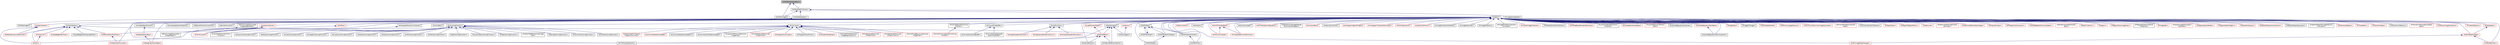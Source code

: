 digraph "itkMetaDataObjectBase.h"
{
 // LATEX_PDF_SIZE
  edge [fontname="Helvetica",fontsize="10",labelfontname="Helvetica",labelfontsize="10"];
  node [fontname="Helvetica",fontsize="10",shape=record];
  Node1 [label="itkMetaDataObjectBase.h",height=0.2,width=0.4,color="black", fillcolor="grey75", style="filled", fontcolor="black",tooltip=" "];
  Node1 -> Node2 [dir="back",color="midnightblue",fontsize="10",style="solid",fontname="Helvetica"];
  Node2 [label="itkHDF5ImageIO.h",height=0.2,width=0.4,color="black", fillcolor="white", style="filled",URL="$itkHDF5ImageIO_8h.html",tooltip=" "];
  Node1 -> Node3 [dir="back",color="midnightblue",fontsize="10",style="solid",fontname="Helvetica"];
  Node3 [label="itkMetaDataDictionary.h",height=0.2,width=0.4,color="black", fillcolor="white", style="filled",URL="$itkMetaDataDictionary_8h.html",tooltip=" "];
  Node3 -> Node2 [dir="back",color="midnightblue",fontsize="10",style="solid",fontname="Helvetica"];
  Node3 -> Node4 [dir="back",color="midnightblue",fontsize="10",style="solid",fontname="Helvetica"];
  Node4 [label="itkImageSeriesReader.h",height=0.2,width=0.4,color="black", fillcolor="white", style="filled",URL="$itkImageSeriesReader_8h.html",tooltip=" "];
  Node3 -> Node5 [dir="back",color="midnightblue",fontsize="10",style="solid",fontname="Helvetica"];
  Node5 [label="itkMetaDataObject.h",height=0.2,width=0.4,color="black", fillcolor="white", style="filled",URL="$itkMetaDataObject_8h.html",tooltip=" "];
  Node5 -> Node6 [dir="back",color="midnightblue",fontsize="10",style="solid",fontname="Helvetica"];
  Node6 [label="itkMetaImageIO.h",height=0.2,width=0.4,color="black", fillcolor="white", style="filled",URL="$itkMetaImageIO_8h.html",tooltip=" "];
  Node5 -> Node7 [dir="back",color="midnightblue",fontsize="10",style="solid",fontname="Helvetica"];
  Node7 [label="itkVTKPolyDataMeshIO.h",height=0.2,width=0.4,color="black", fillcolor="white", style="filled",URL="$itkVTKPolyDataMeshIO_8h.html",tooltip=" "];
  Node3 -> Node8 [dir="back",color="midnightblue",fontsize="10",style="solid",fontname="Helvetica"];
  Node8 [label="itkObject.h",height=0.2,width=0.4,color="black", fillcolor="white", style="filled",URL="$itkObject_8h.html",tooltip=" "];
  Node8 -> Node9 [dir="back",color="midnightblue",fontsize="10",style="solid",fontname="Helvetica"];
  Node9 [label="itkArchetypeSeriesFileNames.h",height=0.2,width=0.4,color="black", fillcolor="white", style="filled",URL="$itkArchetypeSeriesFileNames_8h.html",tooltip=" "];
  Node8 -> Node10 [dir="back",color="midnightblue",fontsize="10",style="solid",fontname="Helvetica"];
  Node10 [label="itkBSplineTransformInitializer.h",height=0.2,width=0.4,color="black", fillcolor="white", style="filled",URL="$itkBSplineTransformInitializer_8h.html",tooltip=" "];
  Node8 -> Node11 [dir="back",color="midnightblue",fontsize="10",style="solid",fontname="Helvetica"];
  Node11 [label="itkBinaryImageToLevelSet\lImageAdaptorBase.h",height=0.2,width=0.4,color="black", fillcolor="white", style="filled",URL="$itkBinaryImageToLevelSetImageAdaptorBase_8h.html",tooltip=" "];
  Node11 -> Node12 [dir="back",color="midnightblue",fontsize="10",style="solid",fontname="Helvetica"];
  Node12 [label="itkBinaryImageToLevelSet\lImageAdaptor.h",height=0.2,width=0.4,color="black", fillcolor="white", style="filled",URL="$itkBinaryImageToLevelSetImageAdaptor_8h.html",tooltip=" "];
  Node8 -> Node13 [dir="back",color="midnightblue",fontsize="10",style="solid",fontname="Helvetica"];
  Node13 [label="itkBuildInformation.h",height=0.2,width=0.4,color="black", fillcolor="white", style="filled",URL="$itkBuildInformation_8h.html",tooltip=" "];
  Node8 -> Node14 [dir="back",color="midnightblue",fontsize="10",style="solid",fontname="Helvetica"];
  Node14 [label="itkByteSwapper.h",height=0.2,width=0.4,color="black", fillcolor="white", style="filled",URL="$itkByteSwapper_8h.html",tooltip=" "];
  Node14 -> Node15 [dir="back",color="midnightblue",fontsize="10",style="solid",fontname="Helvetica"];
  Node15 [label="itkFreeSurferBinaryMeshIO.h",height=0.2,width=0.4,color="black", fillcolor="white", style="filled",URL="$itkFreeSurferBinaryMeshIO_8h.html",tooltip=" "];
  Node14 -> Node16 [dir="back",color="midnightblue",fontsize="10",style="solid",fontname="Helvetica"];
  Node16 [label="itkMeshIOBase.h",height=0.2,width=0.4,color="red", fillcolor="white", style="filled",URL="$itkMeshIOBase_8h.html",tooltip=" "];
  Node16 -> Node15 [dir="back",color="midnightblue",fontsize="10",style="solid",fontname="Helvetica"];
  Node16 -> Node27 [dir="back",color="midnightblue",fontsize="10",style="solid",fontname="Helvetica"];
  Node27 [label="itkMeshIOFactory.h",height=0.2,width=0.4,color="black", fillcolor="white", style="filled",URL="$itkMeshIOFactory_8h.html",tooltip=" "];
  Node16 -> Node7 [dir="back",color="midnightblue",fontsize="10",style="solid",fontname="Helvetica"];
  Node14 -> Node33 [dir="back",color="midnightblue",fontsize="10",style="solid",fontname="Helvetica"];
  Node33 [label="itkRawImageIO.h",height=0.2,width=0.4,color="black", fillcolor="white", style="filled",URL="$itkRawImageIO_8h.html",tooltip=" "];
  Node14 -> Node7 [dir="back",color="midnightblue",fontsize="10",style="solid",fontname="Helvetica"];
  Node8 -> Node34 [dir="back",color="midnightblue",fontsize="10",style="solid",fontname="Helvetica"];
  Node34 [label="itkCellInterface.h",height=0.2,width=0.4,color="black", fillcolor="white", style="filled",URL="$itkCellInterface_8h.html",tooltip=" "];
  Node34 -> Node35 [dir="back",color="midnightblue",fontsize="10",style="solid",fontname="Helvetica"];
  Node35 [label="itkDefaultDynamicMeshTraits.h",height=0.2,width=0.4,color="red", fillcolor="white", style="filled",URL="$itkDefaultDynamicMeshTraits_8h.html",tooltip=" "];
  Node34 -> Node44 [dir="back",color="midnightblue",fontsize="10",style="solid",fontname="Helvetica"];
  Node44 [label="itkDefaultStaticMeshTraits.h",height=0.2,width=0.4,color="red", fillcolor="white", style="filled",URL="$itkDefaultStaticMeshTraits_8h.html",tooltip=" "];
  Node44 -> Node49 [dir="back",color="midnightblue",fontsize="10",style="solid",fontname="Helvetica"];
  Node49 [label="itkMetaSceneConverter.h",height=0.2,width=0.4,color="red", fillcolor="white", style="filled",URL="$itkMetaSceneConverter_8h.html",tooltip=" "];
  Node34 -> Node83 [dir="back",color="midnightblue",fontsize="10",style="solid",fontname="Helvetica"];
  Node83 [label="itkMesh.h",height=0.2,width=0.4,color="red", fillcolor="white", style="filled",URL="$itkMesh_8h.html",tooltip=" "];
  Node34 -> Node16 [dir="back",color="midnightblue",fontsize="10",style="solid",fontname="Helvetica"];
  Node34 -> Node131 [dir="back",color="midnightblue",fontsize="10",style="solid",fontname="Helvetica"];
  Node131 [label="itkQuadEdgeMeshExtendedTraits.h",height=0.2,width=0.4,color="black", fillcolor="white", style="filled",URL="$itkQuadEdgeMeshExtendedTraits_8h.html",tooltip=" "];
  Node34 -> Node132 [dir="back",color="midnightblue",fontsize="10",style="solid",fontname="Helvetica"];
  Node132 [label="itkQuadEdgeMeshTraits.h",height=0.2,width=0.4,color="red", fillcolor="white", style="filled",URL="$itkQuadEdgeMeshTraits_8h.html",tooltip=" "];
  Node34 -> Node133 [dir="back",color="midnightblue",fontsize="10",style="solid",fontname="Helvetica"];
  Node133 [label="itkVertexCell.h",height=0.2,width=0.4,color="red", fillcolor="white", style="filled",URL="$itkVertexCell_8h.html",tooltip=" "];
  Node133 -> Node83 [dir="back",color="midnightblue",fontsize="10",style="solid",fontname="Helvetica"];
  Node8 -> Node149 [dir="back",color="midnightblue",fontsize="10",style="solid",fontname="Helvetica"];
  Node149 [label="itkCenteredTransformInitializer.h",height=0.2,width=0.4,color="black", fillcolor="white", style="filled",URL="$itkCenteredTransformInitializer_8h.html",tooltip=" "];
  Node149 -> Node150 [dir="back",color="midnightblue",fontsize="10",style="solid",fontname="Helvetica"];
  Node150 [label="itkCenteredVersorTransform\lInitializer.h",height=0.2,width=0.4,color="black", fillcolor="white", style="filled",URL="$itkCenteredVersorTransformInitializer_8h.html",tooltip=" "];
  Node8 -> Node151 [dir="back",color="midnightblue",fontsize="10",style="solid",fontname="Helvetica"];
  Node151 [label="itkColorTable.h",height=0.2,width=0.4,color="black", fillcolor="white", style="filled",URL="$itkColorTable_8h.html",tooltip=" "];
  Node8 -> Node152 [dir="back",color="midnightblue",fontsize="10",style="solid",fontname="Helvetica"];
  Node152 [label="itkColormapFunction.h",height=0.2,width=0.4,color="black", fillcolor="white", style="filled",URL="$itkColormapFunction_8h.html",tooltip=" "];
  Node152 -> Node153 [dir="back",color="midnightblue",fontsize="10",style="solid",fontname="Helvetica"];
  Node153 [label="itkAutumnColormapFunction.h",height=0.2,width=0.4,color="black", fillcolor="white", style="filled",URL="$itkAutumnColormapFunction_8h.html",tooltip=" "];
  Node152 -> Node154 [dir="back",color="midnightblue",fontsize="10",style="solid",fontname="Helvetica"];
  Node154 [label="itkBlueColormapFunction.h",height=0.2,width=0.4,color="black", fillcolor="white", style="filled",URL="$itkBlueColormapFunction_8h.html",tooltip=" "];
  Node152 -> Node155 [dir="back",color="midnightblue",fontsize="10",style="solid",fontname="Helvetica"];
  Node155 [label="itkCoolColormapFunction.h",height=0.2,width=0.4,color="black", fillcolor="white", style="filled",URL="$itkCoolColormapFunction_8h.html",tooltip=" "];
  Node152 -> Node156 [dir="back",color="midnightblue",fontsize="10",style="solid",fontname="Helvetica"];
  Node156 [label="itkCopperColormapFunction.h",height=0.2,width=0.4,color="black", fillcolor="white", style="filled",URL="$itkCopperColormapFunction_8h.html",tooltip=" "];
  Node152 -> Node157 [dir="back",color="midnightblue",fontsize="10",style="solid",fontname="Helvetica"];
  Node157 [label="itkCustomColormapFunction.h",height=0.2,width=0.4,color="black", fillcolor="white", style="filled",URL="$itkCustomColormapFunction_8h.html",tooltip=" "];
  Node152 -> Node158 [dir="back",color="midnightblue",fontsize="10",style="solid",fontname="Helvetica"];
  Node158 [label="itkGreenColormapFunction.h",height=0.2,width=0.4,color="black", fillcolor="white", style="filled",URL="$itkGreenColormapFunction_8h.html",tooltip=" "];
  Node152 -> Node159 [dir="back",color="midnightblue",fontsize="10",style="solid",fontname="Helvetica"];
  Node159 [label="itkGreyColormapFunction.h",height=0.2,width=0.4,color="black", fillcolor="white", style="filled",URL="$itkGreyColormapFunction_8h.html",tooltip=" "];
  Node152 -> Node160 [dir="back",color="midnightblue",fontsize="10",style="solid",fontname="Helvetica"];
  Node160 [label="itkHSVColormapFunction.h",height=0.2,width=0.4,color="black", fillcolor="white", style="filled",URL="$itkHSVColormapFunction_8h.html",tooltip=" "];
  Node152 -> Node161 [dir="back",color="midnightblue",fontsize="10",style="solid",fontname="Helvetica"];
  Node161 [label="itkHotColormapFunction.h",height=0.2,width=0.4,color="black", fillcolor="white", style="filled",URL="$itkHotColormapFunction_8h.html",tooltip=" "];
  Node152 -> Node162 [dir="back",color="midnightblue",fontsize="10",style="solid",fontname="Helvetica"];
  Node162 [label="itkJetColormapFunction.h",height=0.2,width=0.4,color="black", fillcolor="white", style="filled",URL="$itkJetColormapFunction_8h.html",tooltip=" "];
  Node152 -> Node163 [dir="back",color="midnightblue",fontsize="10",style="solid",fontname="Helvetica"];
  Node163 [label="itkOverUnderColormapFunction.h",height=0.2,width=0.4,color="black", fillcolor="white", style="filled",URL="$itkOverUnderColormapFunction_8h.html",tooltip=" "];
  Node152 -> Node164 [dir="back",color="midnightblue",fontsize="10",style="solid",fontname="Helvetica"];
  Node164 [label="itkRedColormapFunction.h",height=0.2,width=0.4,color="black", fillcolor="white", style="filled",URL="$itkRedColormapFunction_8h.html",tooltip=" "];
  Node152 -> Node165 [dir="back",color="midnightblue",fontsize="10",style="solid",fontname="Helvetica"];
  Node165 [label="itkScalarToRGBColormapImage\lFilter.h",height=0.2,width=0.4,color="black", fillcolor="white", style="filled",URL="$itkScalarToRGBColormapImageFilter_8h.html",tooltip=" "];
  Node152 -> Node166 [dir="back",color="midnightblue",fontsize="10",style="solid",fontname="Helvetica"];
  Node166 [label="itkSpringColormapFunction.h",height=0.2,width=0.4,color="black", fillcolor="white", style="filled",URL="$itkSpringColormapFunction_8h.html",tooltip=" "];
  Node152 -> Node167 [dir="back",color="midnightblue",fontsize="10",style="solid",fontname="Helvetica"];
  Node167 [label="itkSummerColormapFunction.h",height=0.2,width=0.4,color="black", fillcolor="white", style="filled",URL="$itkSummerColormapFunction_8h.html",tooltip=" "];
  Node152 -> Node168 [dir="back",color="midnightblue",fontsize="10",style="solid",fontname="Helvetica"];
  Node168 [label="itkWinterColormapFunction.h",height=0.2,width=0.4,color="black", fillcolor="white", style="filled",URL="$itkWinterColormapFunction_8h.html",tooltip=" "];
  Node8 -> Node169 [dir="back",color="midnightblue",fontsize="10",style="solid",fontname="Helvetica"];
  Node169 [label="itkCommand.h",height=0.2,width=0.4,color="black", fillcolor="white", style="filled",URL="$itkCommand_8h.html",tooltip=" "];
  Node169 -> Node170 [dir="back",color="midnightblue",fontsize="10",style="solid",fontname="Helvetica"];
  Node170 [label="itkCommandIterationUpdate.h",height=0.2,width=0.4,color="red", fillcolor="white", style="filled",URL="$itkCommandIterationUpdate_8h.html",tooltip=" "];
  Node169 -> Node172 [dir="back",color="midnightblue",fontsize="10",style="solid",fontname="Helvetica"];
  Node172 [label="itkCommandIterationUpdatev4.h",height=0.2,width=0.4,color="black", fillcolor="white", style="filled",URL="$itkCommandIterationUpdatev4_8h.html",tooltip=" "];
  Node169 -> Node173 [dir="back",color="midnightblue",fontsize="10",style="solid",fontname="Helvetica"];
  Node173 [label="itkCommandVnlIterationUpdate.h",height=0.2,width=0.4,color="black", fillcolor="white", style="filled",URL="$itkCommandVnlIterationUpdate_8h.html",tooltip=" "];
  Node169 -> Node174 [dir="back",color="midnightblue",fontsize="10",style="solid",fontname="Helvetica"];
  Node174 [label="itkLaplacianRecursiveGaussian\lImageFilter.h",height=0.2,width=0.4,color="black", fillcolor="white", style="filled",URL="$itkLaplacianRecursiveGaussianImageFilter_8h.html",tooltip=" "];
  Node169 -> Node175 [dir="back",color="midnightblue",fontsize="10",style="solid",fontname="Helvetica"];
  Node175 [label="itkMultipleValuedNonLinear\lVnlOptimizer.h",height=0.2,width=0.4,color="red", fillcolor="white", style="filled",URL="$itkMultipleValuedNonLinearVnlOptimizer_8h.html",tooltip=" "];
  Node169 -> Node177 [dir="back",color="midnightblue",fontsize="10",style="solid",fontname="Helvetica"];
  Node177 [label="itkProgressAccumulator.h",height=0.2,width=0.4,color="red", fillcolor="white", style="filled",URL="$itkProgressAccumulator_8h.html",tooltip=" "];
  Node169 -> Node221 [dir="back",color="midnightblue",fontsize="10",style="solid",fontname="Helvetica"];
  Node221 [label="itkProgressTransformer.h",height=0.2,width=0.4,color="black", fillcolor="white", style="filled",URL="$itkProgressTransformer_8h.html",tooltip=" "];
  Node169 -> Node222 [dir="back",color="midnightblue",fontsize="10",style="solid",fontname="Helvetica"];
  Node222 [label="itkSimpleFilterWatcher.h",height=0.2,width=0.4,color="red", fillcolor="white", style="filled",URL="$itkSimpleFilterWatcher_8h.html",tooltip=" "];
  Node169 -> Node209 [dir="back",color="midnightblue",fontsize="10",style="solid",fontname="Helvetica"];
  Node209 [label="itkSimpleMultiResolution\lImageRegistrationUI.h",height=0.2,width=0.4,color="black", fillcolor="white", style="filled",URL="$itkSimpleMultiResolutionImageRegistrationUI_8h.html",tooltip=" "];
  Node169 -> Node224 [dir="back",color="midnightblue",fontsize="10",style="solid",fontname="Helvetica"];
  Node224 [label="itkSingleValuedNonLinear\lVnlOptimizer.h",height=0.2,width=0.4,color="red", fillcolor="white", style="filled",URL="$itkSingleValuedNonLinearVnlOptimizer_8h.html",tooltip=" "];
  Node169 -> Node229 [dir="back",color="midnightblue",fontsize="10",style="solid",fontname="Helvetica"];
  Node229 [label="itkSingleValuedNonLinear\lVnlOptimizerv4.h",height=0.2,width=0.4,color="red", fillcolor="white", style="filled",URL="$itkSingleValuedNonLinearVnlOptimizerv4_8h.html",tooltip=" "];
  Node169 -> Node234 [dir="back",color="midnightblue",fontsize="10",style="solid",fontname="Helvetica"];
  Node234 [label="itkSmoothingRecursiveGaussian\lImageFilter.h",height=0.2,width=0.4,color="red", fillcolor="white", style="filled",URL="$itkSmoothingRecursiveGaussianImageFilter_8h.html",tooltip=" "];
  Node169 -> Node238 [dir="back",color="midnightblue",fontsize="10",style="solid",fontname="Helvetica"];
  Node238 [label="itkWatershedMiniPipeline\lProgressCommand.h",height=0.2,width=0.4,color="red", fillcolor="white", style="filled",URL="$itkWatershedMiniPipelineProgressCommand_8h.html",tooltip=" "];
  Node8 -> Node241 [dir="back",color="midnightblue",fontsize="10",style="solid",fontname="Helvetica"];
  Node241 [label="itkConvergenceMonitoring\lFunction.h",height=0.2,width=0.4,color="black", fillcolor="white", style="filled",URL="$itkConvergenceMonitoringFunction_8h.html",tooltip=" "];
  Node241 -> Node242 [dir="back",color="midnightblue",fontsize="10",style="solid",fontname="Helvetica"];
  Node242 [label="itkWindowConvergenceMonitoring\lFunction.h",height=0.2,width=0.4,color="red", fillcolor="white", style="filled",URL="$itkWindowConvergenceMonitoringFunction_8h.html",tooltip=" "];
  Node8 -> Node252 [dir="back",color="midnightblue",fontsize="10",style="solid",fontname="Helvetica"];
  Node252 [label="itkConvertPixelBuffer.h",height=0.2,width=0.4,color="black", fillcolor="white", style="filled",URL="$itkConvertPixelBuffer_8h.html",tooltip=" "];
  Node252 -> Node253 [dir="back",color="midnightblue",fontsize="10",style="solid",fontname="Helvetica"];
  Node253 [label="itkConvertArrayPixelBuffer.h",height=0.2,width=0.4,color="black", fillcolor="white", style="filled",URL="$itkConvertArrayPixelBuffer_8h.html",tooltip=" "];
  Node252 -> Node254 [dir="back",color="midnightblue",fontsize="10",style="solid",fontname="Helvetica"];
  Node254 [label="itkConvertVariableLength\lVectorPixelBuffer.h",height=0.2,width=0.4,color="black", fillcolor="white", style="filled",URL="$itkConvertVariableLengthVectorPixelBuffer_8h.html",tooltip=" "];
  Node8 -> Node255 [dir="back",color="midnightblue",fontsize="10",style="solid",fontname="Helvetica"];
  Node255 [label="itkCostFunction.h",height=0.2,width=0.4,color="black", fillcolor="white", style="filled",URL="$itkCostFunction_8h.html",tooltip=" "];
  Node255 -> Node256 [dir="back",color="midnightblue",fontsize="10",style="solid",fontname="Helvetica"];
  Node256 [label="itkMultipleValuedCostFunction.h",height=0.2,width=0.4,color="red", fillcolor="white", style="filled",URL="$itkMultipleValuedCostFunction_8h.html",tooltip=" "];
  Node255 -> Node261 [dir="back",color="midnightblue",fontsize="10",style="solid",fontname="Helvetica"];
  Node261 [label="itkSingleValuedCostFunction.h",height=0.2,width=0.4,color="red", fillcolor="white", style="filled",URL="$itkSingleValuedCostFunction_8h.html",tooltip=" "];
  Node255 -> Node285 [dir="back",color="midnightblue",fontsize="10",style="solid",fontname="Helvetica"];
  Node285 [label="itkSingleValuedCostFunctionv4.h",height=0.2,width=0.4,color="red", fillcolor="white", style="filled",URL="$itkSingleValuedCostFunctionv4_8h.html",tooltip=" "];
  Node8 -> Node292 [dir="back",color="midnightblue",fontsize="10",style="solid",fontname="Helvetica"];
  Node292 [label="itkCreateObjectFunction.h",height=0.2,width=0.4,color="black", fillcolor="white", style="filled",URL="$itkCreateObjectFunction_8h.html",tooltip=" "];
  Node292 -> Node293 [dir="back",color="midnightblue",fontsize="10",style="solid",fontname="Helvetica"];
  Node293 [label="itkObjectFactoryBase.h",height=0.2,width=0.4,color="red", fillcolor="white", style="filled",URL="$itkObjectFactoryBase_8h.html",tooltip=" "];
  Node293 -> Node1491 [dir="back",color="midnightblue",fontsize="10",style="solid",fontname="Helvetica"];
  Node1491 [label="itkStoppingCriterionBase.h",height=0.2,width=0.4,color="red", fillcolor="white", style="filled",URL="$itkStoppingCriterionBase_8h.html",tooltip=" "];
  Node8 -> Node366 [dir="back",color="midnightblue",fontsize="10",style="solid",fontname="Helvetica"];
  Node366 [label="itkDOMNode.h",height=0.2,width=0.4,color="black", fillcolor="white", style="filled",URL="$itkDOMNode_8h.html",tooltip=" "];
  Node366 -> Node367 [dir="back",color="midnightblue",fontsize="10",style="solid",fontname="Helvetica"];
  Node367 [label="itkDOMNodeXMLReader.h",height=0.2,width=0.4,color="black", fillcolor="white", style="filled",URL="$itkDOMNodeXMLReader_8h.html",tooltip=" "];
  Node367 -> Node368 [dir="back",color="midnightblue",fontsize="10",style="solid",fontname="Helvetica"];
  Node368 [label="itkDOMReader.h",height=0.2,width=0.4,color="black", fillcolor="white", style="filled",URL="$itkDOMReader_8h.html",tooltip=" "];
  Node366 -> Node369 [dir="back",color="midnightblue",fontsize="10",style="solid",fontname="Helvetica"];
  Node369 [label="itkDOMNodeXMLWriter.h",height=0.2,width=0.4,color="black", fillcolor="white", style="filled",URL="$itkDOMNodeXMLWriter_8h.html",tooltip=" "];
  Node369 -> Node370 [dir="back",color="midnightblue",fontsize="10",style="solid",fontname="Helvetica"];
  Node370 [label="itkDOMWriter.h",height=0.2,width=0.4,color="black", fillcolor="white", style="filled",URL="$itkDOMWriter_8h.html",tooltip=" "];
  Node366 -> Node371 [dir="back",color="midnightblue",fontsize="10",style="solid",fontname="Helvetica"];
  Node371 [label="itkDOMTextNode.h",height=0.2,width=0.4,color="black", fillcolor="white", style="filled",URL="$itkDOMTextNode_8h.html",tooltip=" "];
  Node371 -> Node366 [dir="back",color="midnightblue",fontsize="10",style="solid",fontname="Helvetica"];
  Node8 -> Node367 [dir="back",color="midnightblue",fontsize="10",style="solid",fontname="Helvetica"];
  Node8 -> Node369 [dir="back",color="midnightblue",fontsize="10",style="solid",fontname="Helvetica"];
  Node8 -> Node368 [dir="back",color="midnightblue",fontsize="10",style="solid",fontname="Helvetica"];
  Node8 -> Node370 [dir="back",color="midnightblue",fontsize="10",style="solid",fontname="Helvetica"];
  Node8 -> Node372 [dir="back",color="midnightblue",fontsize="10",style="solid",fontname="Helvetica"];
  Node372 [label="itkDataObject.h",height=0.2,width=0.4,color="red", fillcolor="white", style="filled",URL="$itkDataObject_8h.html",tooltip=" "];
  Node372 -> Node386 [dir="back",color="midnightblue",fontsize="10",style="solid",fontname="Helvetica"];
  Node386 [label="itkGPUDataManager.h",height=0.2,width=0.4,color="red", fillcolor="white", style="filled",URL="$itkGPUDataManager_8h.html",tooltip=" "];
  Node386 -> Node387 [dir="back",color="midnightblue",fontsize="10",style="solid",fontname="Helvetica"];
  Node387 [label="itkGPUImageDataManager.h",height=0.2,width=0.4,color="red", fillcolor="white", style="filled",URL="$itkGPUImageDataManager_8h.html",tooltip=" "];
  Node386 -> Node345 [dir="back",color="midnightblue",fontsize="10",style="solid",fontname="Helvetica"];
  Node345 [label="itkGPUReduction.h",height=0.2,width=0.4,color="red", fillcolor="white", style="filled",URL="$itkGPUReduction_8h.html",tooltip=" "];
  Node8 -> Node1273 [dir="back",color="midnightblue",fontsize="10",style="solid",fontname="Helvetica"];
  Node1273 [label="itkDecisionRule.h",height=0.2,width=0.4,color="red", fillcolor="white", style="filled",URL="$itkDecisionRule_8h.html",tooltip=" "];
  Node8 -> Node1495 [dir="back",color="midnightblue",fontsize="10",style="solid",fontname="Helvetica"];
  Node1495 [label="itkDirectory.h",height=0.2,width=0.4,color="black", fillcolor="white", style="filled",URL="$itkDirectory_8h.html",tooltip=" "];
  Node8 -> Node1183 [dir="back",color="midnightblue",fontsize="10",style="solid",fontname="Helvetica"];
  Node1183 [label="itkDomainThreader.h",height=0.2,width=0.4,color="red", fillcolor="white", style="filled",URL="$itkDomainThreader_8h.html",tooltip=" "];
  Node8 -> Node1278 [dir="back",color="midnightblue",fontsize="10",style="solid",fontname="Helvetica"];
  Node1278 [label="itkDynamicLoader.h",height=0.2,width=0.4,color="black", fillcolor="white", style="filled",URL="$itkDynamicLoader_8h.html",tooltip=" "];
  Node8 -> Node1496 [dir="back",color="midnightblue",fontsize="10",style="solid",fontname="Helvetica"];
  Node1496 [label="itkFFTWGlobalConfiguration.h",height=0.2,width=0.4,color="red", fillcolor="white", style="filled",URL="$itkFFTWGlobalConfiguration_8h.html",tooltip=" "];
  Node8 -> Node97 [dir="back",color="midnightblue",fontsize="10",style="solid",fontname="Helvetica"];
  Node97 [label="itkFastMarchingImageToNode\lPairContainerAdaptor.h",height=0.2,width=0.4,color="black", fillcolor="white", style="filled",URL="$itkFastMarchingImageToNodePairContainerAdaptor_8h.html",tooltip=" "];
  Node8 -> Node1281 [dir="back",color="midnightblue",fontsize="10",style="solid",fontname="Helvetica"];
  Node1281 [label="itkFunctionBase.h",height=0.2,width=0.4,color="red", fillcolor="white", style="filled",URL="$itkFunctionBase_8h.html",tooltip=" "];
  Node8 -> Node386 [dir="back",color="midnightblue",fontsize="10",style="solid",fontname="Helvetica"];
  Node8 -> Node387 [dir="back",color="midnightblue",fontsize="10",style="solid",fontname="Helvetica"];
  Node8 -> Node345 [dir="back",color="midnightblue",fontsize="10",style="solid",fontname="Helvetica"];
  Node8 -> Node1499 [dir="back",color="midnightblue",fontsize="10",style="solid",fontname="Helvetica"];
  Node1499 [label="itkGeometryUtilities.h",height=0.2,width=0.4,color="black", fillcolor="white", style="filled",URL="$itkGeometryUtilities_8h.html",tooltip=" "];
  Node8 -> Node1327 [dir="back",color="midnightblue",fontsize="10",style="solid",fontname="Helvetica"];
  Node1327 [label="itkHistogramAlgorithmBase.h",height=0.2,width=0.4,color="red", fillcolor="white", style="filled",URL="$itkHistogramAlgorithmBase_8h.html",tooltip=" "];
  Node8 -> Node1169 [dir="back",color="midnightblue",fontsize="10",style="solid",fontname="Helvetica"];
  Node1169 [label="itkHistogramThresholdCalculator.h",height=0.2,width=0.4,color="red", fillcolor="white", style="filled",URL="$itkHistogramThresholdCalculator_8h.html",tooltip=" "];
  Node8 -> Node1500 [dir="back",color="midnightblue",fontsize="10",style="solid",fontname="Helvetica"];
  Node1500 [label="itkIPLFileNameList.h",height=0.2,width=0.4,color="red", fillcolor="white", style="filled",URL="$itkIPLFileNameList_8h.html",tooltip=" "];
  Node8 -> Node1442 [dir="back",color="midnightblue",fontsize="10",style="solid",fontname="Helvetica"];
  Node1442 [label="itkIdentityTransform.h",height=0.2,width=0.4,color="red", fillcolor="white", style="filled",URL="$itkIdentityTransform_8h.html",tooltip=" "];
  Node8 -> Node1501 [dir="back",color="midnightblue",fontsize="10",style="solid",fontname="Helvetica"];
  Node1501 [label="itkImageContainerInterface.h",height=0.2,width=0.4,color="black", fillcolor="white", style="filled",URL="$itkImageContainerInterface_8h.html",tooltip=" "];
  Node8 -> Node858 [dir="back",color="midnightblue",fontsize="10",style="solid",fontname="Helvetica"];
  Node858 [label="itkImageDuplicator.h",height=0.2,width=0.4,color="black", fillcolor="white", style="filled",URL="$itkImageDuplicator_8h.html",tooltip=" "];
  Node8 -> Node1335 [dir="back",color="midnightblue",fontsize="10",style="solid",fontname="Helvetica"];
  Node1335 [label="itkImageIOFactory.h",height=0.2,width=0.4,color="black", fillcolor="white", style="filled",URL="$itkImageIOFactory_8h.html",tooltip=" "];
  Node8 -> Node705 [dir="back",color="midnightblue",fontsize="10",style="solid",fontname="Helvetica"];
  Node705 [label="itkImagePCADecomposition\lCalculator.h",height=0.2,width=0.4,color="black", fillcolor="white", style="filled",URL="$itkImagePCADecompositionCalculator_8h.html",tooltip=" "];
  Node8 -> Node1364 [dir="back",color="midnightblue",fontsize="10",style="solid",fontname="Helvetica"];
  Node1364 [label="itkImportImageContainer.h",height=0.2,width=0.4,color="red", fillcolor="white", style="filled",URL="$itkImportImageContainer_8h.html",tooltip=" "];
  Node8 -> Node1502 [dir="back",color="midnightblue",fontsize="10",style="solid",fontname="Helvetica"];
  Node1502 [label="itkIndexedContainerInterface.h",height=0.2,width=0.4,color="black", fillcolor="white", style="filled",URL="$itkIndexedContainerInterface_8h.html",tooltip=" "];
  Node8 -> Node1258 [dir="back",color="midnightblue",fontsize="10",style="solid",fontname="Helvetica"];
  Node1258 [label="itkKdTree.h",height=0.2,width=0.4,color="red", fillcolor="white", style="filled",URL="$itkKdTree_8h.html",tooltip=" "];
  Node1258 -> Node1256 [dir="back",color="midnightblue",fontsize="10",style="solid",fontname="Helvetica"];
  Node1256 [label="itkPointsLocator.h",height=0.2,width=0.4,color="red", fillcolor="white", style="filled",URL="$itkPointsLocator_8h.html",tooltip=" "];
  Node8 -> Node1270 [dir="back",color="midnightblue",fontsize="10",style="solid",fontname="Helvetica"];
  Node1270 [label="itkKdTreeBasedKmeansEstimator.h",height=0.2,width=0.4,color="red", fillcolor="white", style="filled",URL="$itkKdTreeBasedKmeansEstimator_8h.html",tooltip=" "];
  Node8 -> Node80 [dir="back",color="midnightblue",fontsize="10",style="solid",fontname="Helvetica"];
  Node80 [label="itkLandmarkBasedTransform\lInitializer.h",height=0.2,width=0.4,color="black", fillcolor="white", style="filled",URL="$itkLandmarkBasedTransformInitializer_8h.html",tooltip=" "];
  Node8 -> Node716 [dir="back",color="midnightblue",fontsize="10",style="solid",fontname="Helvetica"];
  Node716 [label="itkLevelSetContainerBase.h",height=0.2,width=0.4,color="red", fillcolor="white", style="filled",URL="$itkLevelSetContainerBase_8h.html",tooltip=" "];
  Node8 -> Node1503 [dir="back",color="midnightblue",fontsize="10",style="solid",fontname="Helvetica"];
  Node1503 [label="itkLevelSetDomainPartition\lBase.h",height=0.2,width=0.4,color="red", fillcolor="white", style="filled",URL="$itkLevelSetDomainPartitionBase_8h.html",tooltip=" "];
  Node8 -> Node1367 [dir="back",color="midnightblue",fontsize="10",style="solid",fontname="Helvetica"];
  Node1367 [label="itkLevelSetEquationContainer.h",height=0.2,width=0.4,color="black", fillcolor="white", style="filled",URL="$itkLevelSetEquationContainer_8h.html",tooltip=" "];
  Node8 -> Node1291 [dir="back",color="midnightblue",fontsize="10",style="solid",fontname="Helvetica"];
  Node1291 [label="itkLevelSetEquationTermBase.h",height=0.2,width=0.4,color="red", fillcolor="white", style="filled",URL="$itkLevelSetEquationTermBase_8h.html",tooltip=" "];
  Node1291 -> Node1297 [dir="back",color="midnightblue",fontsize="10",style="solid",fontname="Helvetica"];
  Node1297 [label="itkLevelSetEquationTermContainer.h",height=0.2,width=0.4,color="black", fillcolor="white", style="filled",URL="$itkLevelSetEquationTermContainer_8h.html",tooltip=" "];
  Node8 -> Node1297 [dir="back",color="midnightblue",fontsize="10",style="solid",fontname="Helvetica"];
  Node8 -> Node1369 [dir="back",color="midnightblue",fontsize="10",style="solid",fontname="Helvetica"];
  Node1369 [label="itkLightProcessObject.h",height=0.2,width=0.4,color="red", fillcolor="white", style="filled",URL="$itkLightProcessObject_8h.html",tooltip=" "];
  Node1369 -> Node16 [dir="back",color="midnightblue",fontsize="10",style="solid",fontname="Helvetica"];
  Node8 -> Node1385 [dir="back",color="midnightblue",fontsize="10",style="solid",fontname="Helvetica"];
  Node1385 [label="itkLogOutput.h",height=0.2,width=0.4,color="red", fillcolor="white", style="filled",URL="$itkLogOutput_8h.html",tooltip=" "];
  Node8 -> Node1391 [dir="back",color="midnightblue",fontsize="10",style="solid",fontname="Helvetica"];
  Node1391 [label="itkLoggerManager.h",height=0.2,width=0.4,color="black", fillcolor="white", style="filled",URL="$itkLoggerManager_8h.html",tooltip=" "];
  Node8 -> Node1087 [dir="back",color="midnightblue",fontsize="10",style="solid",fontname="Helvetica"];
  Node1087 [label="itkMRASlabIdentifier.h",height=0.2,width=0.4,color="red", fillcolor="white", style="filled",URL="$itkMRASlabIdentifier_8h.html",tooltip=" "];
  Node8 -> Node1395 [dir="back",color="midnightblue",fontsize="10",style="solid",fontname="Helvetica"];
  Node1395 [label="itkMapContainer.h",height=0.2,width=0.4,color="red", fillcolor="white", style="filled",URL="$itkMapContainer_8h.html",tooltip=" "];
  Node1395 -> Node35 [dir="back",color="midnightblue",fontsize="10",style="solid",fontname="Helvetica"];
  Node1395 -> Node83 [dir="back",color="midnightblue",fontsize="10",style="solid",fontname="Helvetica"];
  Node8 -> Node1398 [dir="back",color="midnightblue",fontsize="10",style="solid",fontname="Helvetica"];
  Node1398 [label="itkMemoryUsageObserver.h",height=0.2,width=0.4,color="red", fillcolor="white", style="filled",URL="$itkMemoryUsageObserver_8h.html",tooltip=" "];
  Node8 -> Node27 [dir="back",color="midnightblue",fontsize="10",style="solid",fontname="Helvetica"];
  Node8 -> Node49 [dir="back",color="midnightblue",fontsize="10",style="solid",fontname="Helvetica"];
  Node8 -> Node1405 [dir="back",color="midnightblue",fontsize="10",style="solid",fontname="Helvetica"];
  Node1405 [label="itkMinimumMaximumImageCalculator.h",height=0.2,width=0.4,color="red", fillcolor="white", style="filled",URL="$itkMinimumMaximumImageCalculator_8h.html",tooltip=" "];
  Node8 -> Node1310 [dir="back",color="midnightblue",fontsize="10",style="solid",fontname="Helvetica"];
  Node1310 [label="itkMixtureModelComponent\lBase.h",height=0.2,width=0.4,color="red", fillcolor="white", style="filled",URL="$itkMixtureModelComponentBase_8h.html",tooltip=" "];
  Node8 -> Node1182 [dir="back",color="midnightblue",fontsize="10",style="solid",fontname="Helvetica"];
  Node1182 [label="itkMultiThreaderBase.h",height=0.2,width=0.4,color="red", fillcolor="white", style="filled",URL="$itkMultiThreaderBase_8h.html",tooltip=" "];
  Node1182 -> Node1183 [dir="back",color="midnightblue",fontsize="10",style="solid",fontname="Helvetica"];
  Node1182 -> Node1198 [dir="back",color="midnightblue",fontsize="10",style="solid",fontname="Helvetica"];
  Node1198 [label="itkThreadedDomainPartitioner.h",height=0.2,width=0.4,color="red", fillcolor="white", style="filled",URL="$itkThreadedDomainPartitioner_8h.html",tooltip=" "];
  Node8 -> Node1408 [dir="back",color="midnightblue",fontsize="10",style="solid",fontname="Helvetica"];
  Node1408 [label="itkNumericSeriesFileNames.h",height=0.2,width=0.4,color="black", fillcolor="white", style="filled",URL="$itkNumericSeriesFileNames_8h.html",tooltip=" "];
  Node8 -> Node1409 [dir="back",color="midnightblue",fontsize="10",style="solid",fontname="Helvetica"];
  Node1409 [label="itkObjectStore.h",height=0.2,width=0.4,color="red", fillcolor="white", style="filled",URL="$itkObjectStore_8h.html",tooltip=" "];
  Node8 -> Node123 [dir="back",color="midnightblue",fontsize="10",style="solid",fontname="Helvetica"];
  Node123 [label="itkObjectToObjectMetric.h",height=0.2,width=0.4,color="red", fillcolor="white", style="filled",URL="$itkObjectToObjectMetric_8h.html",tooltip=" "];
  Node8 -> Node1410 [dir="back",color="midnightblue",fontsize="10",style="solid",fontname="Helvetica"];
  Node1410 [label="itkOptimizer.h",height=0.2,width=0.4,color="red", fillcolor="white", style="filled",URL="$itkOptimizer_8h.html",tooltip=" "];
  Node8 -> Node1412 [dir="back",color="midnightblue",fontsize="10",style="solid",fontname="Helvetica"];
  Node1412 [label="itkOptimizerParameterScales\lEstimator.h",height=0.2,width=0.4,color="red", fillcolor="white", style="filled",URL="$itkOptimizerParameterScalesEstimator_8h.html",tooltip=" "];
  Node8 -> Node1505 [dir="back",color="midnightblue",fontsize="10",style="solid",fontname="Helvetica"];
  Node1505 [label="itkOptimizerParametersHelper.h",height=0.2,width=0.4,color="red", fillcolor="white", style="filled",URL="$itkOptimizerParametersHelper_8h.html",tooltip=" "];
  Node8 -> Node1507 [dir="back",color="midnightblue",fontsize="10",style="solid",fontname="Helvetica"];
  Node1507 [label="itkOutputWindow.h",height=0.2,width=0.4,color="red", fillcolor="white", style="filled",URL="$itkOutputWindow_8h.html",tooltip=" "];
  Node8 -> Node1256 [dir="back",color="midnightblue",fontsize="10",style="solid",fontname="Helvetica"];
  Node8 -> Node1413 [dir="back",color="midnightblue",fontsize="10",style="solid",fontname="Helvetica"];
  Node1413 [label="itkProbabilityDistribution.h",height=0.2,width=0.4,color="red", fillcolor="white", style="filled",URL="$itkProbabilityDistribution_8h.html",tooltip=" "];
  Node8 -> Node1417 [dir="back",color="midnightblue",fontsize="10",style="solid",fontname="Helvetica"];
  Node1417 [label="itkQuadEdgeMeshFunctionBase.h",height=0.2,width=0.4,color="red", fillcolor="white", style="filled",URL="$itkQuadEdgeMeshFunctionBase_8h.html",tooltip=" "];
  Node8 -> Node1508 [dir="back",color="midnightblue",fontsize="10",style="solid",fontname="Helvetica"];
  Node1508 [label="itkRandomVariateGenerator\lBase.h",height=0.2,width=0.4,color="red", fillcolor="white", style="filled",URL="$itkRandomVariateGeneratorBase_8h.html",tooltip=" "];
  Node8 -> Node1427 [dir="back",color="midnightblue",fontsize="10",style="solid",fontname="Helvetica"];
  Node1427 [label="itkRealTimeClock.h",height=0.2,width=0.4,color="red", fillcolor="white", style="filled",URL="$itkRealTimeClock_8h.html",tooltip=" "];
  Node8 -> Node1509 [dir="back",color="midnightblue",fontsize="10",style="solid",fontname="Helvetica"];
  Node1509 [label="itkRegion.h",height=0.2,width=0.4,color="red", fillcolor="white", style="filled",URL="$itkRegion_8h.html",tooltip=" "];
  Node8 -> Node1044 [dir="back",color="midnightblue",fontsize="10",style="solid",fontname="Helvetica"];
  Node1044 [label="itkRegionGrowImageFilter.h",height=0.2,width=0.4,color="red", fillcolor="white", style="filled",URL="$itkRegionGrowImageFilter_8h.html",tooltip=" "];
  Node8 -> Node1429 [dir="back",color="midnightblue",fontsize="10",style="solid",fontname="Helvetica"];
  Node1429 [label="itkRegularExpressionSeries\lFileNames.h",height=0.2,width=0.4,color="black", fillcolor="white", style="filled",URL="$itkRegularExpressionSeriesFileNames_8h.html",tooltip=" "];
  Node8 -> Node1430 [dir="back",color="midnightblue",fontsize="10",style="solid",fontname="Helvetica"];
  Node1430 [label="itkRingBuffer.h",height=0.2,width=0.4,color="red", fillcolor="white", style="filled",URL="$itkRingBuffer_8h.html",tooltip=" "];
  Node8 -> Node711 [dir="back",color="midnightblue",fontsize="10",style="solid",fontname="Helvetica"];
  Node711 [label="itkScalarImageToHistogram\lGenerator.h",height=0.2,width=0.4,color="red", fillcolor="white", style="filled",URL="$itkScalarImageToHistogramGenerator_8h.html",tooltip=" "];
  Node8 -> Node1431 [dir="back",color="midnightblue",fontsize="10",style="solid",fontname="Helvetica"];
  Node1431 [label="itkSegmentationBorder.h",height=0.2,width=0.4,color="red", fillcolor="white", style="filled",URL="$itkSegmentationBorder_8h.html",tooltip=" "];
  Node8 -> Node1434 [dir="back",color="midnightblue",fontsize="10",style="solid",fontname="Helvetica"];
  Node1434 [label="itkSegmentationRegion.h",height=0.2,width=0.4,color="red", fillcolor="white", style="filled",URL="$itkSegmentationRegion_8h.html",tooltip=" "];
  Node8 -> Node1435 [dir="back",color="midnightblue",fontsize="10",style="solid",fontname="Helvetica"];
  Node1435 [label="itkSparseFieldLayer.h",height=0.2,width=0.4,color="red", fillcolor="white", style="filled",URL="$itkSparseFieldLayer_8h.html",tooltip=" "];
  Node8 -> Node1436 [dir="back",color="midnightblue",fontsize="10",style="solid",fontname="Helvetica"];
  Node1436 [label="itkSparseFrequencyContainer2.h",height=0.2,width=0.4,color="red", fillcolor="white", style="filled",URL="$itkSparseFrequencyContainer2_8h.html",tooltip=" "];
  Node8 -> Node1235 [dir="back",color="midnightblue",fontsize="10",style="solid",fontname="Helvetica"];
  Node1235 [label="itkSpatialObjectDuplicator.h",height=0.2,width=0.4,color="black", fillcolor="white", style="filled",URL="$itkSpatialObjectDuplicator_8h.html",tooltip=" "];
  Node8 -> Node1254 [dir="back",color="midnightblue",fontsize="10",style="solid",fontname="Helvetica"];
  Node1254 [label="itkSpatialObjectToImageStatistics\lCalculator.h",height=0.2,width=0.4,color="black", fillcolor="white", style="filled",URL="$itkSpatialObjectToImageStatisticsCalculator_8h.html",tooltip=" "];
  Node8 -> Node1491 [dir="back",color="midnightblue",fontsize="10",style="solid",fontname="Helvetica"];
  Node8 -> Node1263 [dir="back",color="midnightblue",fontsize="10",style="solid",fontname="Helvetica"];
  Node1263 [label="itkSubsamplerBase.h",height=0.2,width=0.4,color="red", fillcolor="white", style="filled",URL="$itkSubsamplerBase_8h.html",tooltip=" "];
  Node8 -> Node1439 [dir="back",color="midnightblue",fontsize="10",style="solid",fontname="Helvetica"];
  Node1439 [label="itkThreadPool.h",height=0.2,width=0.4,color="red", fillcolor="white", style="filled",URL="$itkThreadPool_8h.html",tooltip=" "];
  Node8 -> Node1198 [dir="back",color="midnightblue",fontsize="10",style="solid",fontname="Helvetica"];
  Node8 -> Node1440 [dir="back",color="midnightblue",fontsize="10",style="solid",fontname="Helvetica"];
  Node1440 [label="itkTransformBase.h",height=0.2,width=0.4,color="red", fillcolor="white", style="filled",URL="$itkTransformBase_8h.html",tooltip=" "];
  Node8 -> Node1381 [dir="back",color="midnightblue",fontsize="10",style="solid",fontname="Helvetica"];
  Node1381 [label="itkTransformIOFactory.h",height=0.2,width=0.4,color="black", fillcolor="white", style="filled",URL="$itkTransformIOFactory_8h.html",tooltip=" "];
  Node8 -> Node1481 [dir="back",color="midnightblue",fontsize="10",style="solid",fontname="Helvetica"];
  Node1481 [label="itkTransformParametersAdaptor\lBase.h",height=0.2,width=0.4,color="red", fillcolor="white", style="filled",URL="$itkTransformParametersAdaptorBase_8h.html",tooltip=" "];
  Node8 -> Node1482 [dir="back",color="midnightblue",fontsize="10",style="solid",fontname="Helvetica"];
  Node1482 [label="itkValarrayImageContainer.h",height=0.2,width=0.4,color="red", fillcolor="white", style="filled",URL="$itkValarrayImageContainer_8h.html",tooltip=" "];
  Node8 -> Node1484 [dir="back",color="midnightblue",fontsize="10",style="solid",fontname="Helvetica"];
  Node1484 [label="itkVectorContainer.h",height=0.2,width=0.4,color="red", fillcolor="white", style="filled",URL="$itkVectorContainer_8h.html",tooltip=" "];
  Node1484 -> Node44 [dir="back",color="midnightblue",fontsize="10",style="solid",fontname="Helvetica"];
  Node1484 -> Node83 [dir="back",color="midnightblue",fontsize="10",style="solid",fontname="Helvetica"];
  Node1484 -> Node1256 [dir="back",color="midnightblue",fontsize="10",style="solid",fontname="Helvetica"];
  Node1484 -> Node7 [dir="back",color="midnightblue",fontsize="10",style="solid",fontname="Helvetica"];
  Node8 -> Node1488 [dir="back",color="midnightblue",fontsize="10",style="solid",fontname="Helvetica"];
  Node1488 [label="itkVersion.h",height=0.2,width=0.4,color="red", fillcolor="white", style="filled",URL="$itkVersion_8h.html",tooltip=" "];
  Node1488 -> Node33 [dir="back",color="midnightblue",fontsize="10",style="solid",fontname="Helvetica"];
  Node8 -> Node1358 [dir="back",color="midnightblue",fontsize="10",style="solid",fontname="Helvetica"];
  Node1358 [label="itkVideoIOFactory.h",height=0.2,width=0.4,color="red", fillcolor="white", style="filled",URL="$itkVideoIOFactory_8h.html",tooltip=" "];
}
